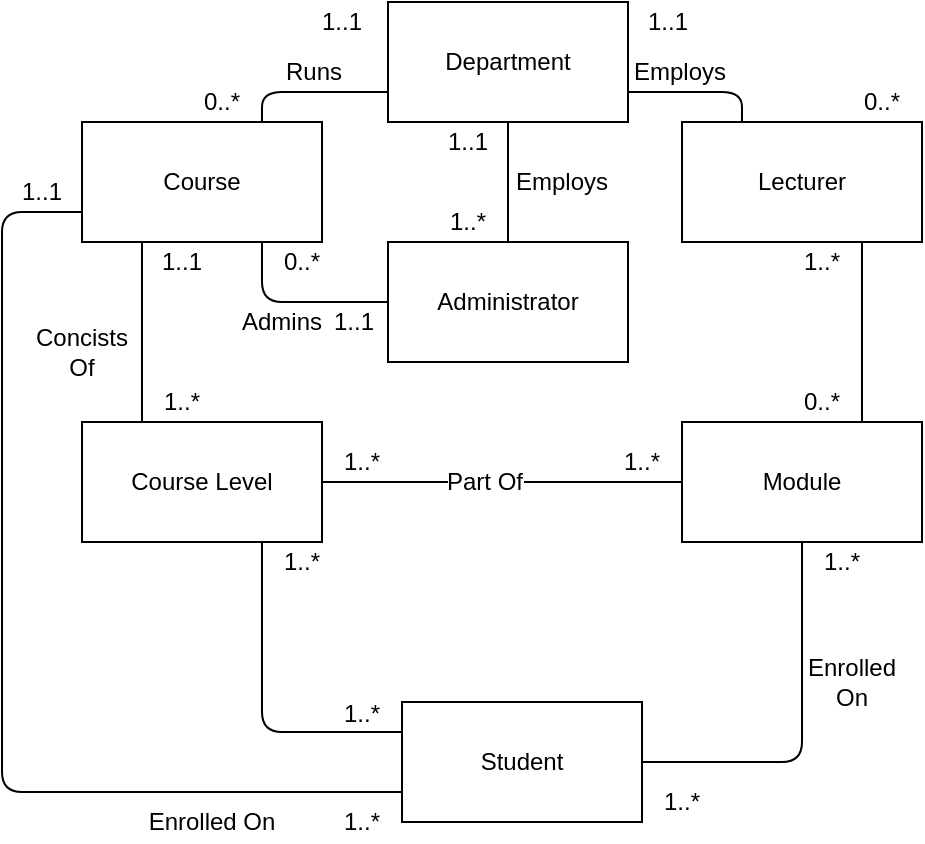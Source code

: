 <mxfile version="12.1.0" type="google" pages="1"><diagram id="Oz_dWtyYAZaVKIf29G-L" name="Page-1"><mxGraphModel dx="553" dy="668" grid="1" gridSize="10" guides="1" tooltips="1" connect="1" arrows="1" fold="1" page="1" pageScale="1" pageWidth="827" pageHeight="1169" math="0" shadow="0"><root><mxCell id="0"/><mxCell id="1" parent="0"/><mxCell id="XkTJs9MZiU_Iih0jQ8o5-1" value="Department" style="rounded=0;whiteSpace=wrap;html=1;" vertex="1" parent="1"><mxGeometry x="293" y="50" width="120" height="60" as="geometry"/></mxCell><mxCell id="XkTJs9MZiU_Iih0jQ8o5-2" value="Course" style="rounded=0;whiteSpace=wrap;html=1;" vertex="1" parent="1"><mxGeometry x="140" y="110" width="120" height="60" as="geometry"/></mxCell><mxCell id="XkTJs9MZiU_Iih0jQ8o5-3" value="Course Level" style="rounded=0;whiteSpace=wrap;html=1;" vertex="1" parent="1"><mxGeometry x="140" y="260" width="120" height="60" as="geometry"/></mxCell><mxCell id="XkTJs9MZiU_Iih0jQ8o5-4" value="Administrator" style="rounded=0;whiteSpace=wrap;html=1;" vertex="1" parent="1"><mxGeometry x="293" y="170" width="120" height="60" as="geometry"/></mxCell><mxCell id="XkTJs9MZiU_Iih0jQ8o5-5" value="Module" style="rounded=0;whiteSpace=wrap;html=1;" vertex="1" parent="1"><mxGeometry x="440" y="260" width="120" height="60" as="geometry"/></mxCell><mxCell id="XkTJs9MZiU_Iih0jQ8o5-6" value="Lecturer" style="rounded=0;whiteSpace=wrap;html=1;" vertex="1" parent="1"><mxGeometry x="440" y="110" width="120" height="60" as="geometry"/></mxCell><mxCell id="XkTJs9MZiU_Iih0jQ8o5-7" value="Student" style="rounded=0;whiteSpace=wrap;html=1;" vertex="1" parent="1"><mxGeometry x="300" y="400" width="120" height="60" as="geometry"/></mxCell><mxCell id="XkTJs9MZiU_Iih0jQ8o5-8" value="" style="endArrow=none;html=1;entryX=0;entryY=0.75;entryDx=0;entryDy=0;exitX=0.75;exitY=0;exitDx=0;exitDy=0;" edge="1" parent="1" source="XkTJs9MZiU_Iih0jQ8o5-2" target="XkTJs9MZiU_Iih0jQ8o5-1"><mxGeometry width="50" height="50" relative="1" as="geometry"><mxPoint x="170" y="100" as="sourcePoint"/><mxPoint x="220" y="50" as="targetPoint"/><Array as="points"><mxPoint x="230" y="95"/></Array></mxGeometry></mxCell><mxCell id="XkTJs9MZiU_Iih0jQ8o5-10" value="Runs" style="text;html=1;strokeColor=none;fillColor=none;align=center;verticalAlign=middle;whiteSpace=wrap;rounded=0;" vertex="1" parent="1"><mxGeometry x="236" y="75" width="40" height="20" as="geometry"/></mxCell><mxCell id="XkTJs9MZiU_Iih0jQ8o5-11" value="0..*" style="text;html=1;strokeColor=none;fillColor=none;align=center;verticalAlign=middle;whiteSpace=wrap;rounded=0;" vertex="1" parent="1"><mxGeometry x="190" y="90" width="40" height="20" as="geometry"/></mxCell><mxCell id="XkTJs9MZiU_Iih0jQ8o5-14" value="1..1" style="text;html=1;strokeColor=none;fillColor=none;align=center;verticalAlign=middle;whiteSpace=wrap;rounded=0;" vertex="1" parent="1"><mxGeometry x="250" y="50" width="40" height="20" as="geometry"/></mxCell><mxCell id="XkTJs9MZiU_Iih0jQ8o5-15" value="" style="endArrow=none;html=1;entryX=0;entryY=0.5;entryDx=0;entryDy=0;exitX=0.75;exitY=1;exitDx=0;exitDy=0;" edge="1" parent="1" source="XkTJs9MZiU_Iih0jQ8o5-2" target="XkTJs9MZiU_Iih0jQ8o5-4"><mxGeometry width="50" height="50" relative="1" as="geometry"><mxPoint x="190" y="230" as="sourcePoint"/><mxPoint x="240" y="180" as="targetPoint"/><Array as="points"><mxPoint x="230" y="200"/></Array></mxGeometry></mxCell><mxCell id="XkTJs9MZiU_Iih0jQ8o5-16" value="0..*" style="text;html=1;strokeColor=none;fillColor=none;align=center;verticalAlign=middle;whiteSpace=wrap;rounded=0;" vertex="1" parent="1"><mxGeometry x="230" y="170" width="40" height="20" as="geometry"/></mxCell><mxCell id="XkTJs9MZiU_Iih0jQ8o5-17" value="1..1" style="text;html=1;strokeColor=none;fillColor=none;align=center;verticalAlign=middle;whiteSpace=wrap;rounded=0;" vertex="1" parent="1"><mxGeometry x="256" y="200" width="40" height="20" as="geometry"/></mxCell><mxCell id="XkTJs9MZiU_Iih0jQ8o5-18" value="Admins" style="text;html=1;strokeColor=none;fillColor=none;align=center;verticalAlign=middle;whiteSpace=wrap;rounded=0;" vertex="1" parent="1"><mxGeometry x="220" y="200" width="40" height="20" as="geometry"/></mxCell><mxCell id="XkTJs9MZiU_Iih0jQ8o5-19" value="" style="endArrow=none;html=1;entryX=0.25;entryY=1;entryDx=0;entryDy=0;exitX=0.25;exitY=0;exitDx=0;exitDy=0;" edge="1" parent="1" source="XkTJs9MZiU_Iih0jQ8o5-3" target="XkTJs9MZiU_Iih0jQ8o5-2"><mxGeometry width="50" height="50" relative="1" as="geometry"><mxPoint x="80" y="230" as="sourcePoint"/><mxPoint x="130" y="180" as="targetPoint"/></mxGeometry></mxCell><mxCell id="XkTJs9MZiU_Iih0jQ8o5-20" value="" style="endArrow=none;html=1;entryX=0.75;entryY=1;entryDx=0;entryDy=0;exitX=0;exitY=0.25;exitDx=0;exitDy=0;" edge="1" parent="1" source="XkTJs9MZiU_Iih0jQ8o5-7" target="XkTJs9MZiU_Iih0jQ8o5-3"><mxGeometry width="50" height="50" relative="1" as="geometry"><mxPoint x="190" y="460" as="sourcePoint"/><mxPoint x="240" y="410" as="targetPoint"/><Array as="points"><mxPoint x="230" y="415"/></Array></mxGeometry></mxCell><mxCell id="XkTJs9MZiU_Iih0jQ8o5-21" value="" style="endArrow=none;html=1;entryX=0;entryY=0.75;entryDx=0;entryDy=0;exitX=0;exitY=0.75;exitDx=0;exitDy=0;" edge="1" parent="1" source="XkTJs9MZiU_Iih0jQ8o5-2" target="XkTJs9MZiU_Iih0jQ8o5-7"><mxGeometry width="50" height="50" relative="1" as="geometry"><mxPoint x="110" y="490" as="sourcePoint"/><mxPoint x="160" y="440" as="targetPoint"/><Array as="points"><mxPoint x="100" y="155"/><mxPoint x="100" y="445"/></Array></mxGeometry></mxCell><mxCell id="XkTJs9MZiU_Iih0jQ8o5-22" value="Enrolled On" style="text;html=1;strokeColor=none;fillColor=none;align=center;verticalAlign=middle;whiteSpace=wrap;rounded=0;" vertex="1" parent="1"><mxGeometry x="160" y="450" width="90" height="20" as="geometry"/></mxCell><mxCell id="XkTJs9MZiU_Iih0jQ8o5-23" value="1..*" style="text;html=1;strokeColor=none;fillColor=none;align=center;verticalAlign=middle;whiteSpace=wrap;rounded=0;" vertex="1" parent="1"><mxGeometry x="260" y="450" width="40" height="20" as="geometry"/></mxCell><mxCell id="XkTJs9MZiU_Iih0jQ8o5-24" value="1..1" style="text;html=1;strokeColor=none;fillColor=none;align=center;verticalAlign=middle;whiteSpace=wrap;rounded=0;" vertex="1" parent="1"><mxGeometry x="100" y="135" width="40" height="20" as="geometry"/></mxCell><mxCell id="XkTJs9MZiU_Iih0jQ8o5-25" value="1..*" style="text;html=1;strokeColor=none;fillColor=none;align=center;verticalAlign=middle;whiteSpace=wrap;rounded=0;" vertex="1" parent="1"><mxGeometry x="230" y="320" width="40" height="20" as="geometry"/></mxCell><mxCell id="XkTJs9MZiU_Iih0jQ8o5-26" value="1..*" style="text;html=1;strokeColor=none;fillColor=none;align=center;verticalAlign=middle;whiteSpace=wrap;rounded=0;" vertex="1" parent="1"><mxGeometry x="260" y="396" width="40" height="20" as="geometry"/></mxCell><mxCell id="XkTJs9MZiU_Iih0jQ8o5-28" value="1..1" style="text;html=1;strokeColor=none;fillColor=none;align=center;verticalAlign=middle;whiteSpace=wrap;rounded=0;" vertex="1" parent="1"><mxGeometry x="170" y="170" width="40" height="20" as="geometry"/></mxCell><mxCell id="XkTJs9MZiU_Iih0jQ8o5-29" value="1..*" style="text;html=1;strokeColor=none;fillColor=none;align=center;verticalAlign=middle;whiteSpace=wrap;rounded=0;" vertex="1" parent="1"><mxGeometry x="170" y="240" width="40" height="20" as="geometry"/></mxCell><mxCell id="XkTJs9MZiU_Iih0jQ8o5-30" value="Concists Of" style="text;html=1;strokeColor=none;fillColor=none;align=center;verticalAlign=middle;whiteSpace=wrap;rounded=0;" vertex="1" parent="1"><mxGeometry x="120" y="210" width="40" height="30" as="geometry"/></mxCell><mxCell id="XkTJs9MZiU_Iih0jQ8o5-31" value="" style="endArrow=none;html=1;entryX=0;entryY=0.5;entryDx=0;entryDy=0;exitX=1;exitY=0.5;exitDx=0;exitDy=0;" edge="1" parent="1" source="XkTJs9MZiU_Iih0jQ8o5-3" target="XkTJs9MZiU_Iih0jQ8o5-5"><mxGeometry width="50" height="50" relative="1" as="geometry"><mxPoint x="320" y="360" as="sourcePoint"/><mxPoint x="370" y="310" as="targetPoint"/></mxGeometry></mxCell><mxCell id="XkTJs9MZiU_Iih0jQ8o5-36" value="Part Of" style="text;html=1;resizable=0;points=[];align=center;verticalAlign=middle;labelBackgroundColor=#ffffff;" vertex="1" connectable="0" parent="XkTJs9MZiU_Iih0jQ8o5-31"><mxGeometry x="-0.107" relative="1" as="geometry"><mxPoint as="offset"/></mxGeometry></mxCell><mxCell id="XkTJs9MZiU_Iih0jQ8o5-34" value="1..*" style="text;html=1;strokeColor=none;fillColor=none;align=center;verticalAlign=middle;whiteSpace=wrap;rounded=0;" vertex="1" parent="1"><mxGeometry x="260" y="270" width="40" height="20" as="geometry"/></mxCell><mxCell id="XkTJs9MZiU_Iih0jQ8o5-35" value="1..*" style="text;html=1;strokeColor=none;fillColor=none;align=center;verticalAlign=middle;whiteSpace=wrap;rounded=0;" vertex="1" parent="1"><mxGeometry x="400" y="270" width="40" height="20" as="geometry"/></mxCell><mxCell id="XkTJs9MZiU_Iih0jQ8o5-37" value="" style="endArrow=none;html=1;entryX=0.5;entryY=1;entryDx=0;entryDy=0;exitX=1;exitY=0.5;exitDx=0;exitDy=0;" edge="1" parent="1" source="XkTJs9MZiU_Iih0jQ8o5-7" target="XkTJs9MZiU_Iih0jQ8o5-5"><mxGeometry width="50" height="50" relative="1" as="geometry"><mxPoint x="470" y="450" as="sourcePoint"/><mxPoint x="520" y="400" as="targetPoint"/><Array as="points"><mxPoint x="500" y="430"/></Array></mxGeometry></mxCell><mxCell id="XkTJs9MZiU_Iih0jQ8o5-38" value="Enrolled On" style="text;html=1;strokeColor=none;fillColor=none;align=center;verticalAlign=middle;whiteSpace=wrap;rounded=0;" vertex="1" parent="1"><mxGeometry x="500" y="370" width="50" height="40" as="geometry"/></mxCell><mxCell id="XkTJs9MZiU_Iih0jQ8o5-39" value="1..*" style="text;html=1;strokeColor=none;fillColor=none;align=center;verticalAlign=middle;whiteSpace=wrap;rounded=0;" vertex="1" parent="1"><mxGeometry x="420" y="440" width="40" height="20" as="geometry"/></mxCell><mxCell id="XkTJs9MZiU_Iih0jQ8o5-40" value="1..*" style="text;html=1;strokeColor=none;fillColor=none;align=center;verticalAlign=middle;whiteSpace=wrap;rounded=0;" vertex="1" parent="1"><mxGeometry x="500" y="320" width="40" height="20" as="geometry"/></mxCell><mxCell id="XkTJs9MZiU_Iih0jQ8o5-41" value="" style="endArrow=none;html=1;entryX=0.75;entryY=1;entryDx=0;entryDy=0;exitX=0.75;exitY=0;exitDx=0;exitDy=0;" edge="1" parent="1" source="XkTJs9MZiU_Iih0jQ8o5-5" target="XkTJs9MZiU_Iih0jQ8o5-6"><mxGeometry width="50" height="50" relative="1" as="geometry"><mxPoint x="490" y="230" as="sourcePoint"/><mxPoint x="540" y="180" as="targetPoint"/></mxGeometry></mxCell><mxCell id="XkTJs9MZiU_Iih0jQ8o5-42" value="0..*" style="text;html=1;strokeColor=none;fillColor=none;align=center;verticalAlign=middle;whiteSpace=wrap;rounded=0;" vertex="1" parent="1"><mxGeometry x="490" y="240" width="40" height="20" as="geometry"/></mxCell><mxCell id="XkTJs9MZiU_Iih0jQ8o5-43" value="1..*" style="text;html=1;strokeColor=none;fillColor=none;align=center;verticalAlign=middle;whiteSpace=wrap;rounded=0;" vertex="1" parent="1"><mxGeometry x="490" y="170" width="40" height="20" as="geometry"/></mxCell><mxCell id="XkTJs9MZiU_Iih0jQ8o5-44" value="" style="endArrow=none;html=1;entryX=0.5;entryY=1;entryDx=0;entryDy=0;exitX=0.5;exitY=0;exitDx=0;exitDy=0;" edge="1" parent="1" source="XkTJs9MZiU_Iih0jQ8o5-4" target="XkTJs9MZiU_Iih0jQ8o5-1"><mxGeometry width="50" height="50" relative="1" as="geometry"><mxPoint x="300" y="170" as="sourcePoint"/><mxPoint x="350" y="120" as="targetPoint"/></mxGeometry></mxCell><mxCell id="XkTJs9MZiU_Iih0jQ8o5-45" value="Employs" style="text;html=1;strokeColor=none;fillColor=none;align=center;verticalAlign=middle;whiteSpace=wrap;rounded=0;" vertex="1" parent="1"><mxGeometry x="360" y="130" width="40" height="20" as="geometry"/></mxCell><mxCell id="XkTJs9MZiU_Iih0jQ8o5-46" value="1..1" style="text;html=1;strokeColor=none;fillColor=none;align=center;verticalAlign=middle;whiteSpace=wrap;rounded=0;" vertex="1" parent="1"><mxGeometry x="313" y="110" width="40" height="20" as="geometry"/></mxCell><mxCell id="XkTJs9MZiU_Iih0jQ8o5-47" value="1..*" style="text;html=1;strokeColor=none;fillColor=none;align=center;verticalAlign=middle;whiteSpace=wrap;rounded=0;" vertex="1" parent="1"><mxGeometry x="313" y="150" width="40" height="20" as="geometry"/></mxCell><mxCell id="XkTJs9MZiU_Iih0jQ8o5-48" value="1..1" style="text;html=1;strokeColor=none;fillColor=none;align=center;verticalAlign=middle;whiteSpace=wrap;rounded=0;" vertex="1" parent="1"><mxGeometry x="413" y="50" width="40" height="20" as="geometry"/></mxCell><mxCell id="XkTJs9MZiU_Iih0jQ8o5-50" value="0..*" style="text;html=1;strokeColor=none;fillColor=none;align=center;verticalAlign=middle;whiteSpace=wrap;rounded=0;" vertex="1" parent="1"><mxGeometry x="520" y="90" width="40" height="20" as="geometry"/></mxCell><mxCell id="XkTJs9MZiU_Iih0jQ8o5-51" value="" style="endArrow=none;html=1;exitX=0.25;exitY=0;exitDx=0;exitDy=0;entryX=1;entryY=0.75;entryDx=0;entryDy=0;" edge="1" parent="1" source="XkTJs9MZiU_Iih0jQ8o5-6" target="XkTJs9MZiU_Iih0jQ8o5-1"><mxGeometry width="50" height="50" relative="1" as="geometry"><mxPoint x="480" y="70" as="sourcePoint"/><mxPoint x="530" y="20" as="targetPoint"/><Array as="points"><mxPoint x="470" y="95"/></Array></mxGeometry></mxCell><mxCell id="XkTJs9MZiU_Iih0jQ8o5-52" value="Employs" style="text;html=1;strokeColor=none;fillColor=none;align=center;verticalAlign=middle;whiteSpace=wrap;rounded=0;" vertex="1" parent="1"><mxGeometry x="419" y="75" width="40" height="20" as="geometry"/></mxCell></root></mxGraphModel></diagram></mxfile>